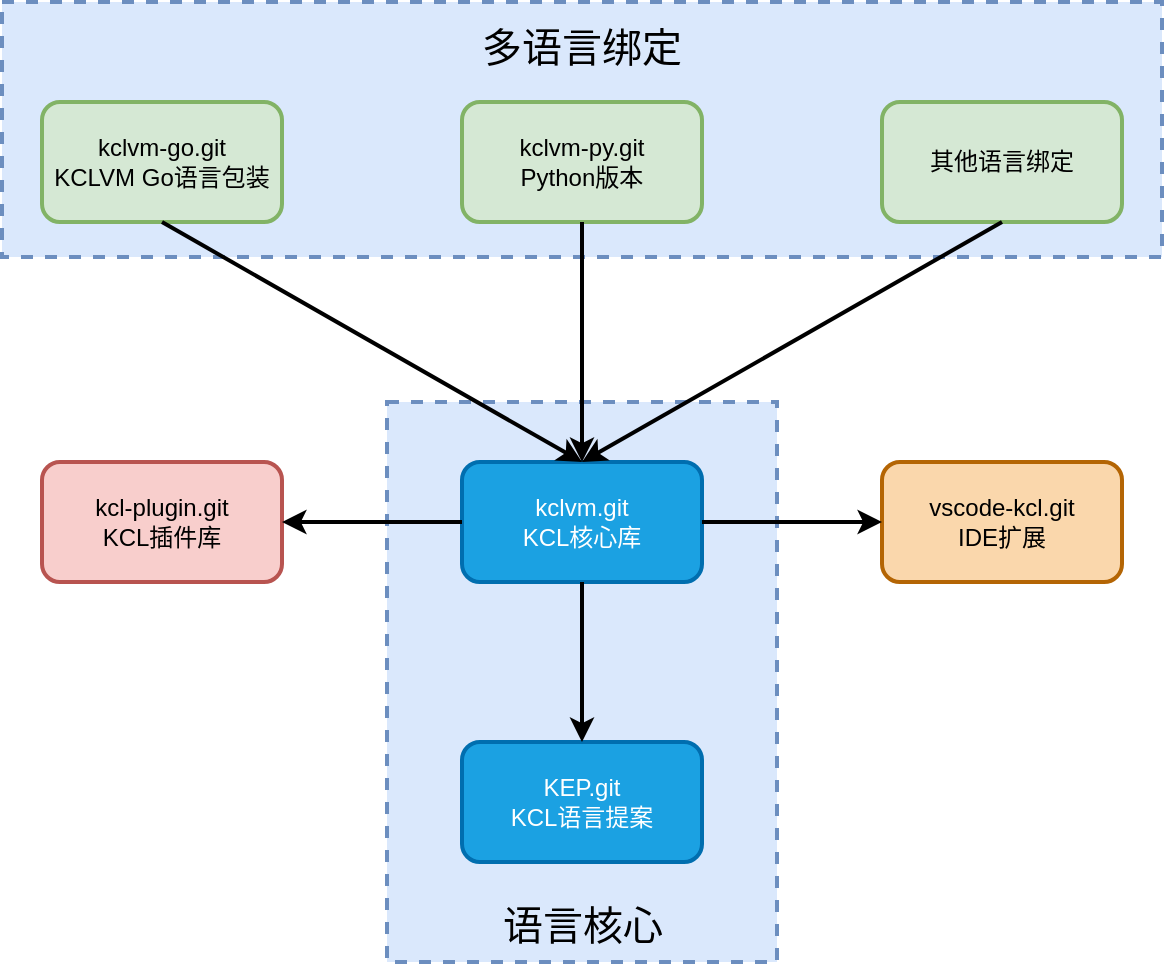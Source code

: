 <mxfile version="14.9.6" type="device"><diagram id="B8-tpyZa-beBFCcC5AaC" name="第 1 页"><mxGraphModel dx="1719" dy="1841" grid="1" gridSize="10" guides="1" tooltips="1" connect="1" arrows="1" fold="1" page="1" pageScale="1" pageWidth="827" pageHeight="1169" math="0" shadow="0"><root><mxCell id="0"/><mxCell id="1" parent="0"/><mxCell id="ADt5TuvuVamdj6BAoE7T-9" value="&lt;font style=&quot;font-size: 20px&quot;&gt;语言核心&lt;/font&gt;" style="rounded=0;whiteSpace=wrap;html=1;strokeWidth=2;fillColor=#dae8fc;dashed=1;strokeColor=#6c8ebf;verticalAlign=bottom;spacingTop=12;spacingBottom=4;" parent="1" vertex="1"><mxGeometry x="-317.5" width="195" height="280" as="geometry"/></mxCell><mxCell id="ADt5TuvuVamdj6BAoE7T-8" value="&lt;font style=&quot;font-size: 20px&quot;&gt;多语言绑定&lt;/font&gt;" style="rounded=0;whiteSpace=wrap;html=1;strokeWidth=2;fillColor=#dae8fc;dashed=1;strokeColor=#6c8ebf;verticalAlign=top;spacingTop=4;" parent="1" vertex="1"><mxGeometry x="-510" y="-200" width="580" height="127.5" as="geometry"/></mxCell><mxCell id="XIu2sxjIP9zPH9Uf-73c-34" value="vscode-kcl.git&lt;br&gt;IDE扩展" style="rounded=1;whiteSpace=wrap;html=1;strokeWidth=2;fillColor=#fad7ac;strokeColor=#b46504;" parent="1" vertex="1"><mxGeometry x="-70" y="30" width="120" height="60" as="geometry"/></mxCell><mxCell id="XIu2sxjIP9zPH9Uf-73c-4" value="kclvm.git&lt;br&gt;KCL核心库" style="rounded=1;whiteSpace=wrap;html=1;strokeWidth=2;fillColor=#1ba1e2;strokeColor=#006EAF;fontColor=#ffffff;" parent="1" vertex="1"><mxGeometry x="-280" y="30" width="120" height="60" as="geometry"/></mxCell><mxCell id="XIu2sxjIP9zPH9Uf-73c-5" value="kclvm-go.git&lt;br&gt;KCLVM Go语言包装" style="rounded=1;whiteSpace=wrap;html=1;strokeWidth=2;fillColor=#d5e8d4;strokeColor=#82b366;" parent="1" vertex="1"><mxGeometry x="-490" y="-150" width="120" height="60" as="geometry"/></mxCell><mxCell id="XIu2sxjIP9zPH9Uf-73c-8" value="kcl-plugin.git&lt;br&gt;KCL插件库" style="rounded=1;whiteSpace=wrap;html=1;strokeWidth=2;fillColor=#f8cecc;strokeColor=#b85450;" parent="1" vertex="1"><mxGeometry x="-490" y="30" width="120" height="60" as="geometry"/></mxCell><mxCell id="XIu2sxjIP9zPH9Uf-73c-9" value="KEP.git&lt;br&gt;KCL语言提案" style="rounded=1;whiteSpace=wrap;html=1;strokeWidth=2;fillColor=#1ba1e2;strokeColor=#006EAF;fontColor=#ffffff;" parent="1" vertex="1"><mxGeometry x="-280" y="170" width="120" height="60" as="geometry"/></mxCell><mxCell id="XIu2sxjIP9zPH9Uf-73c-23" value="其他语言绑定" style="rounded=1;whiteSpace=wrap;html=1;strokeWidth=2;fillColor=#d5e8d4;strokeColor=#82b366;" parent="1" vertex="1"><mxGeometry x="-70" y="-150" width="120" height="60" as="geometry"/></mxCell><mxCell id="XIu2sxjIP9zPH9Uf-73c-29" value="" style="endArrow=classic;html=1;strokeWidth=2;exitX=0;exitY=0.5;exitDx=0;exitDy=0;entryX=1;entryY=0.5;entryDx=0;entryDy=0;" parent="1" source="XIu2sxjIP9zPH9Uf-73c-4" target="XIu2sxjIP9zPH9Uf-73c-8" edge="1"><mxGeometry x="-500" y="-120" width="50" height="50" as="geometry"><mxPoint x="-200" as="sourcePoint"/><mxPoint x="-360" y="60" as="targetPoint"/></mxGeometry></mxCell><mxCell id="ADt5TuvuVamdj6BAoE7T-1" value="kclvm-py.git&lt;br&gt;Python版本" style="rounded=1;whiteSpace=wrap;html=1;strokeWidth=2;fillColor=#d5e8d4;strokeColor=#82b366;" parent="1" vertex="1"><mxGeometry x="-280" y="-150" width="120" height="60" as="geometry"/></mxCell><mxCell id="ADt5TuvuVamdj6BAoE7T-3" value="" style="endArrow=classic;html=1;strokeWidth=2;exitX=0.5;exitY=1;exitDx=0;exitDy=0;" parent="1" source="XIu2sxjIP9zPH9Uf-73c-5" edge="1"><mxGeometry x="-490" y="-110" width="50" height="50" as="geometry"><mxPoint x="-270" y="70" as="sourcePoint"/><mxPoint x="-220" y="30" as="targetPoint"/></mxGeometry></mxCell><mxCell id="ADt5TuvuVamdj6BAoE7T-4" value="" style="endArrow=classic;html=1;strokeWidth=2;exitX=0.5;exitY=1;exitDx=0;exitDy=0;entryX=0.5;entryY=0;entryDx=0;entryDy=0;" parent="1" source="ADt5TuvuVamdj6BAoE7T-1" target="XIu2sxjIP9zPH9Uf-73c-4" edge="1"><mxGeometry x="-480" y="-100" width="50" height="50" as="geometry"><mxPoint x="-260" y="80" as="sourcePoint"/><mxPoint x="-340" y="80" as="targetPoint"/></mxGeometry></mxCell><mxCell id="ADt5TuvuVamdj6BAoE7T-5" value="" style="endArrow=classic;html=1;strokeWidth=2;exitX=0.5;exitY=1;exitDx=0;exitDy=0;entryX=0.5;entryY=0;entryDx=0;entryDy=0;" parent="1" source="XIu2sxjIP9zPH9Uf-73c-23" target="XIu2sxjIP9zPH9Uf-73c-4" edge="1"><mxGeometry x="-470" y="-90" width="50" height="50" as="geometry"><mxPoint x="-250" y="90" as="sourcePoint"/><mxPoint x="-330" y="90" as="targetPoint"/></mxGeometry></mxCell><mxCell id="ADt5TuvuVamdj6BAoE7T-6" value="" style="endArrow=classic;html=1;strokeWidth=2;exitX=1;exitY=0.5;exitDx=0;exitDy=0;entryX=0;entryY=0.5;entryDx=0;entryDy=0;" parent="1" source="XIu2sxjIP9zPH9Uf-73c-4" target="XIu2sxjIP9zPH9Uf-73c-34" edge="1"><mxGeometry x="-460" y="-80" width="50" height="50" as="geometry"><mxPoint x="-240" y="100" as="sourcePoint"/><mxPoint x="-320" y="100" as="targetPoint"/></mxGeometry></mxCell><mxCell id="ADt5TuvuVamdj6BAoE7T-7" value="" style="endArrow=classic;html=1;strokeWidth=2;exitX=0.5;exitY=1;exitDx=0;exitDy=0;entryX=0.5;entryY=0;entryDx=0;entryDy=0;" parent="1" source="XIu2sxjIP9zPH9Uf-73c-4" target="XIu2sxjIP9zPH9Uf-73c-9" edge="1"><mxGeometry x="-450" y="-70" width="50" height="50" as="geometry"><mxPoint x="-230" y="110" as="sourcePoint"/><mxPoint x="-310" y="110" as="targetPoint"/></mxGeometry></mxCell></root></mxGraphModel></diagram></mxfile>